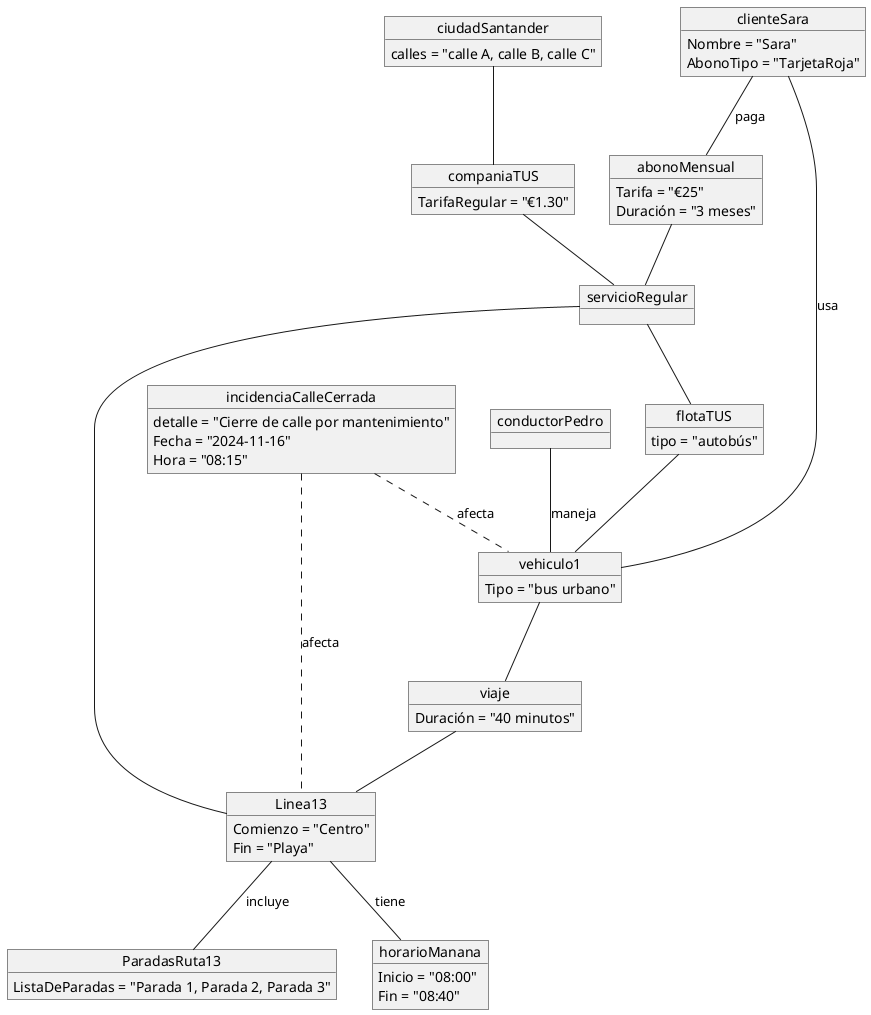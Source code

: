 @startuml
object ciudadSantander {
    calles = "calle A, calle B, calle C"
}

object companiaTUS {
    TarifaRegular = "€1.30"
}

object servicioRegular

object flotaTUS {
    tipo = "autobús"
}

object vehiculo1 {
    Tipo = "bus urbano"
}

object conductorPedro

object clienteSara {
    Nombre = "Sara"
    AbonoTipo = "TarjetaRoja"
}

object abonoMensual {
    Tarifa = "€25"
    Duración = "3 meses"
}

object Linea13 {
    Comienzo = "Centro"
    Fin = "Playa"
}

object ParadasRuta13 {
    ListaDeParadas = "Parada 1, Parada 2, Parada 3"
}

object viaje {
    Duración = "40 minutos"
}

object horarioManana {
    Inicio = "08:00"
    Fin = "08:40"
}

object incidenciaCalleCerrada {
    detalle = "Cierre de calle por mantenimiento"
    Fecha = "2024-11-16"
    Hora = "08:15"
}

ciudadSantander -- companiaTUS
companiaTUS -- servicioRegular
servicioRegular -- flotaTUS
flotaTUS -- vehiculo1
vehiculo1 -- viaje
viaje -- Linea13
Linea13 -- horarioManana : "tiene"
Linea13 -- ParadasRuta13 : "incluye"
Linea13 -- servicioRegular
clienteSara -- abonoMensual : "paga"
clienteSara -- vehiculo1 : "usa"
conductorPedro -- vehiculo1 : "maneja"
incidenciaCalleCerrada .. vehiculo1 : "afecta"
incidenciaCalleCerrada .. Linea13 : "afecta"
abonoMensual -- servicioRegular
@enduml
